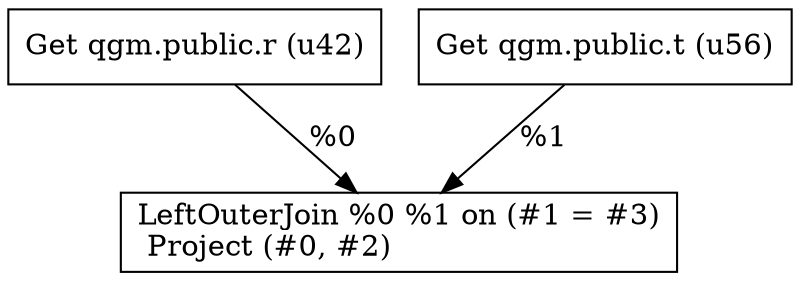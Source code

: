 digraph G {
    node0 [shape = record, label=" Get qgm.public.r (u42)\l"]
    node1 [shape = record, label=" Get qgm.public.t (u56)\l"]
    node2 [shape = record, label=" LeftOuterJoin %0 %1 on (#1 = #3)\l Project (#0, #2)\l"]
    node1 -> node2 [label = "%1\l"]
    node0 -> node2 [label = "%0\l"]
}
